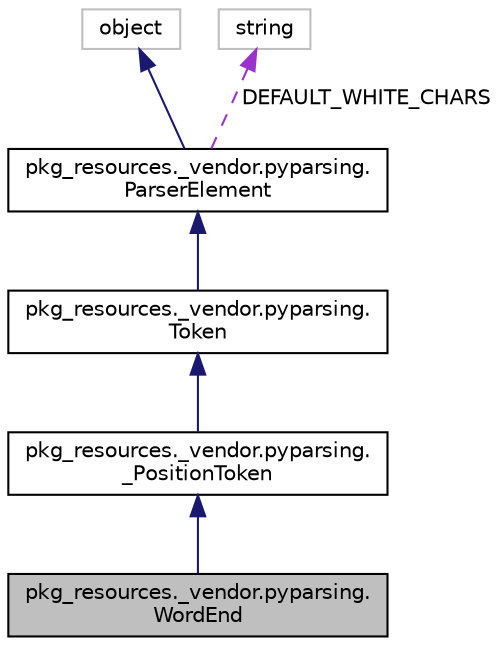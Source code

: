 digraph "pkg_resources._vendor.pyparsing.WordEnd"
{
 // LATEX_PDF_SIZE
  edge [fontname="Helvetica",fontsize="10",labelfontname="Helvetica",labelfontsize="10"];
  node [fontname="Helvetica",fontsize="10",shape=record];
  Node1 [label="pkg_resources._vendor.pyparsing.\lWordEnd",height=0.2,width=0.4,color="black", fillcolor="grey75", style="filled", fontcolor="black",tooltip=" "];
  Node2 -> Node1 [dir="back",color="midnightblue",fontsize="10",style="solid",fontname="Helvetica"];
  Node2 [label="pkg_resources._vendor.pyparsing.\l_PositionToken",height=0.2,width=0.4,color="black", fillcolor="white", style="filled",URL="$classpkg__resources_1_1__vendor_1_1pyparsing_1_1___position_token.html",tooltip=" "];
  Node3 -> Node2 [dir="back",color="midnightblue",fontsize="10",style="solid",fontname="Helvetica"];
  Node3 [label="pkg_resources._vendor.pyparsing.\lToken",height=0.2,width=0.4,color="black", fillcolor="white", style="filled",URL="$classpkg__resources_1_1__vendor_1_1pyparsing_1_1_token.html",tooltip=" "];
  Node4 -> Node3 [dir="back",color="midnightblue",fontsize="10",style="solid",fontname="Helvetica"];
  Node4 [label="pkg_resources._vendor.pyparsing.\lParserElement",height=0.2,width=0.4,color="black", fillcolor="white", style="filled",URL="$classpkg__resources_1_1__vendor_1_1pyparsing_1_1_parser_element.html",tooltip=" "];
  Node5 -> Node4 [dir="back",color="midnightblue",fontsize="10",style="solid",fontname="Helvetica"];
  Node5 [label="object",height=0.2,width=0.4,color="grey75", fillcolor="white", style="filled",tooltip=" "];
  Node6 -> Node4 [dir="back",color="darkorchid3",fontsize="10",style="dashed",label=" DEFAULT_WHITE_CHARS" ,fontname="Helvetica"];
  Node6 [label="string",height=0.2,width=0.4,color="grey75", fillcolor="white", style="filled",tooltip=" "];
}
